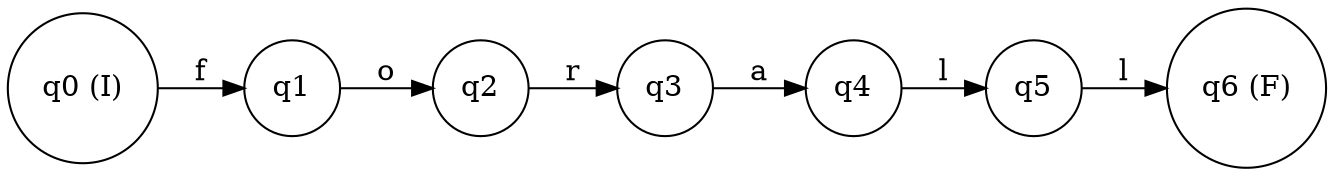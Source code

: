 digraph finite_state_machine {
rankdir=LR;
node [shape = circle];
q0 [label="q0 (I)"];
q1 [label="q1"];
q2 [label="q2"];
q3 [label="q3"];
q4 [label="q4"];
q5 [label="q5"];
q6 [label="q6 (F)"];
q0 -> q1 [label="f"];
q1 -> q2 [label="o"];
q2 -> q3 [label="r"];
q3 -> q4 [label="a"];
q4 -> q5 [label="l"];
q5 -> q6 [label="l"];
}
